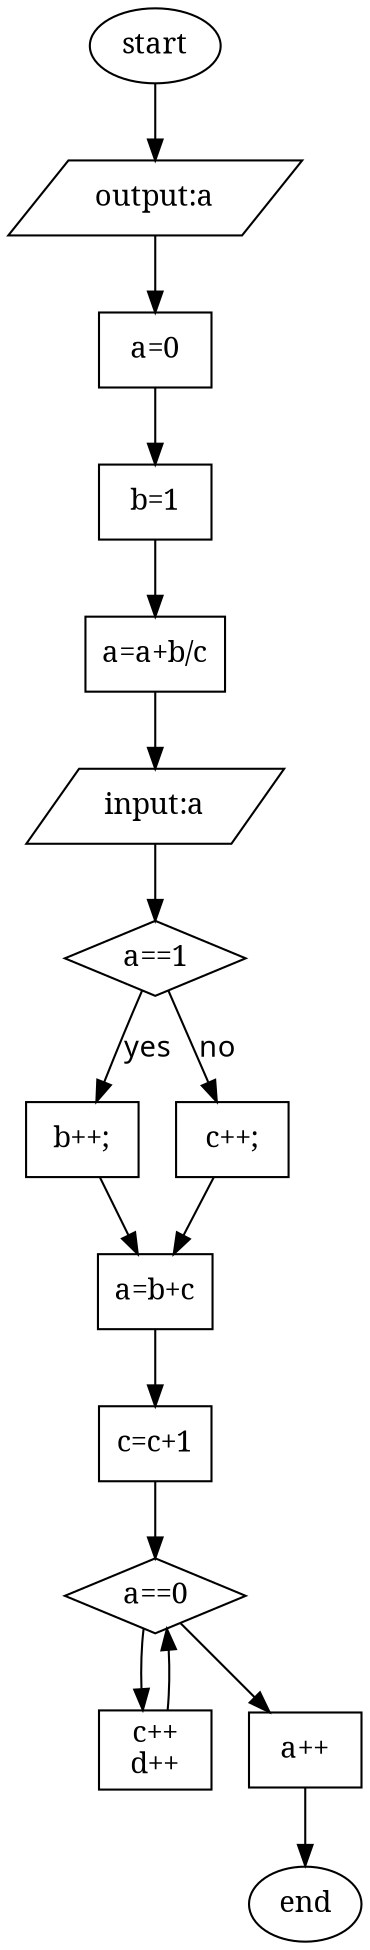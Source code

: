 digraph {
edge [fontname="FangSong"];
node [shape=box, fontname="SimSun" size="20,20"];
start [shape=ellipse, label="start"];
start->equal1;
equal1 [shape=parallelogram, label="output:a"];
equal1->equal2
equal2 [shape=box, label="a=0"];
equal2->equal3
equal3 [shape=box, label="b=1"];
equal3->equal4;
equal4 [shape=box, label="a=a+b/c"];
equal4->equal5;
equal5 [shape=parallelogram, label="input:a"];
equal5->equal6
equal6 [shape=diamond, label="a==1"];
equal6->equal7[label="yes"];
equal7 [shape=box, label="b++;
"];
equal6->equal8[label="no"];
equal8 [shape=box, label="c++;
"];
equal7,equal8->equal9;
equal9 [shape=box, label="a=b+c"];
equal9->equal10;
equal10 [shape=box, label="c=c+1"];
equal10->equal11
equal11 [shape=diamond, label="a==0"];
equal11->equal12
equal12 [shape=box, label="c++
d++
"];
equal12->equal11
equal11->equal13;
equal13 [shape=box, label="a++"];
equal13->end;
end [shape=ellipse, label="end"];
}